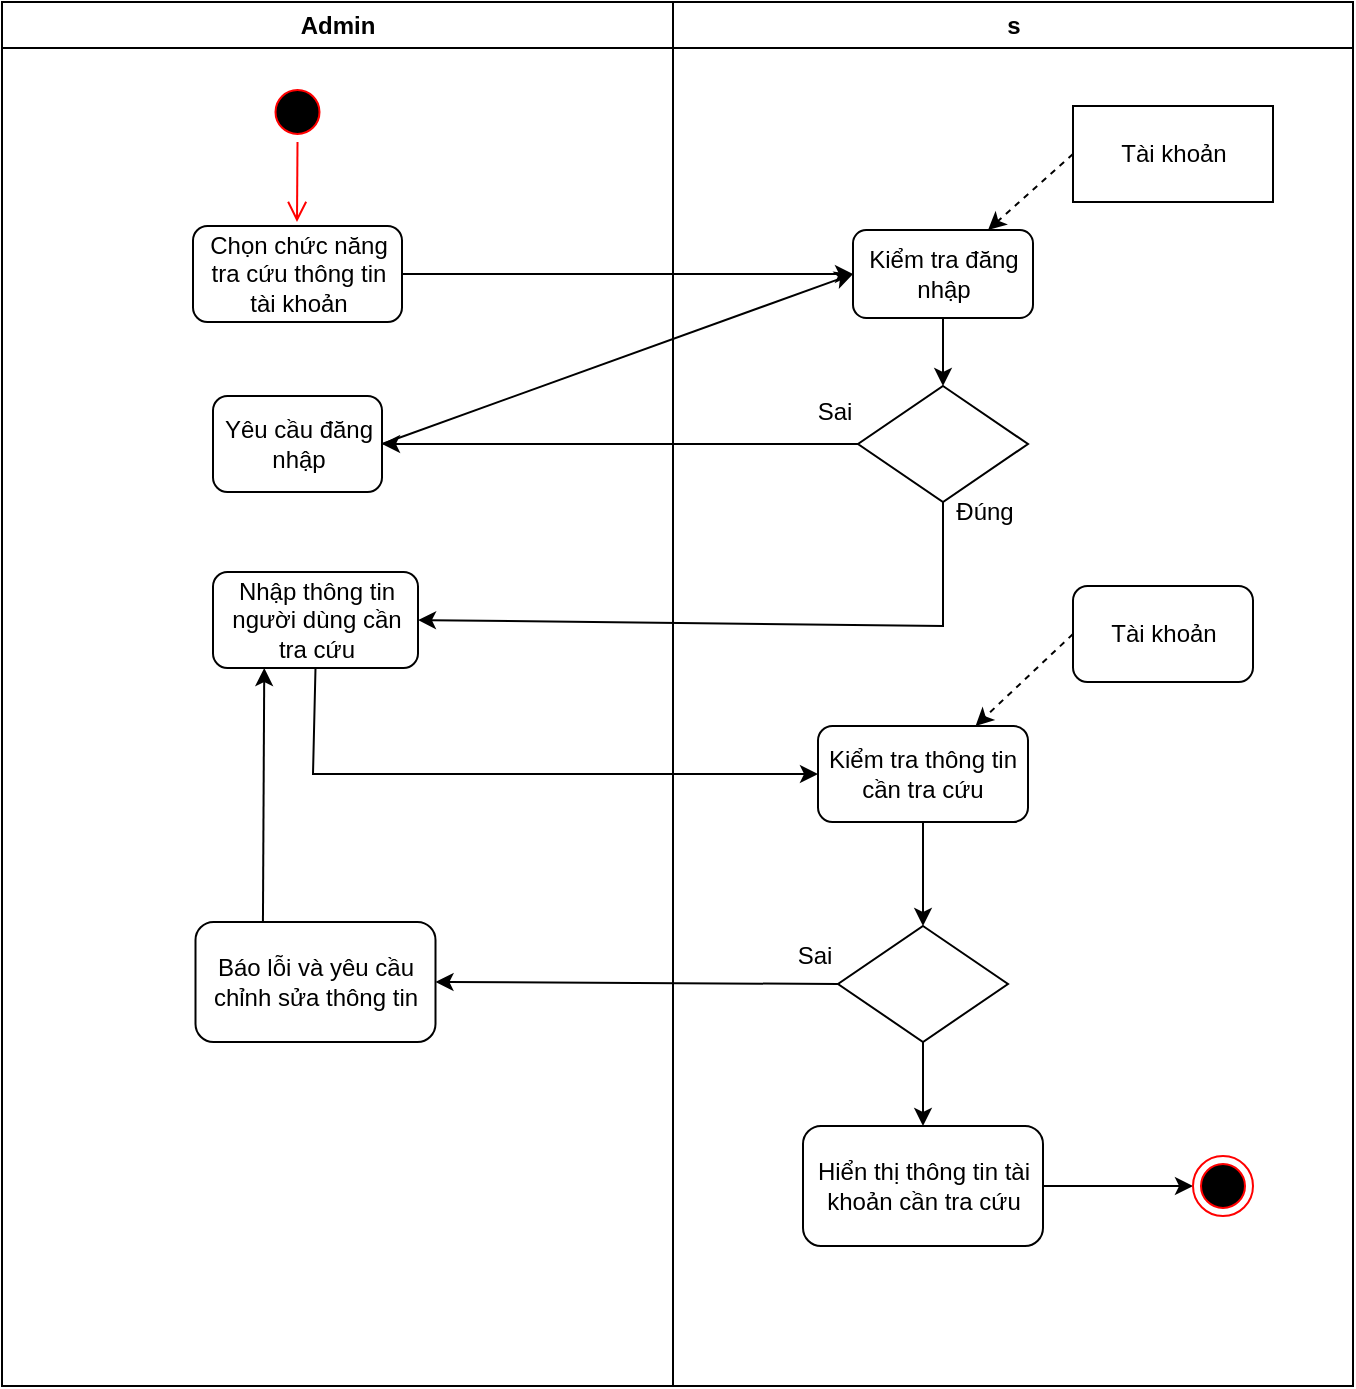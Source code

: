 <mxfile version="26.0.16">
  <diagram name="Page-1" id="e7e014a7-5840-1c2e-5031-d8a46d1fe8dd">
    <mxGraphModel dx="1391" dy="686" grid="1" gridSize="10" guides="1" tooltips="1" connect="1" arrows="1" fold="1" page="1" pageScale="1" pageWidth="1169" pageHeight="826" background="none" math="0" shadow="0">
      <root>
        <mxCell id="0" />
        <mxCell id="1" parent="0" />
        <mxCell id="2" value="Admin" style="swimlane;whiteSpace=wrap" parent="1" vertex="1">
          <mxGeometry x="240" y="67" width="335.5" height="692" as="geometry" />
        </mxCell>
        <mxCell id="5" value="" style="ellipse;shape=startState;fillColor=#000000;strokeColor=#ff0000;" parent="2" vertex="1">
          <mxGeometry x="132.75" y="40" width="30" height="30" as="geometry" />
        </mxCell>
        <mxCell id="6" value="" style="edgeStyle=elbowEdgeStyle;elbow=horizontal;verticalAlign=bottom;endArrow=open;endSize=8;strokeColor=#FF0000;endFill=1;rounded=0" parent="2" source="5" edge="1">
          <mxGeometry x="100" y="40" as="geometry">
            <mxPoint x="147.25" y="110" as="targetPoint" />
          </mxGeometry>
        </mxCell>
        <mxCell id="a-tmV57lk9S0yQ-MziJM-41" value="Chọn chức năng tra cứu thông tin tài khoản" style="rounded=1;whiteSpace=wrap;html=1;" vertex="1" parent="2">
          <mxGeometry x="95.5" y="112" width="104.5" height="48" as="geometry" />
        </mxCell>
        <mxCell id="a-tmV57lk9S0yQ-MziJM-42" value="" style="endArrow=classic;html=1;rounded=0;exitX=1;exitY=0.5;exitDx=0;exitDy=0;" edge="1" parent="2" source="a-tmV57lk9S0yQ-MziJM-41">
          <mxGeometry width="50" height="50" relative="1" as="geometry">
            <mxPoint x="205.5" y="172" as="sourcePoint" />
            <mxPoint x="425.5" y="136" as="targetPoint" />
          </mxGeometry>
        </mxCell>
        <mxCell id="a-tmV57lk9S0yQ-MziJM-48" value="Yêu cầu đăng nhập" style="rounded=1;whiteSpace=wrap;html=1;" vertex="1" parent="2">
          <mxGeometry x="105.5" y="197" width="84.5" height="48" as="geometry" />
        </mxCell>
        <mxCell id="a-tmV57lk9S0yQ-MziJM-53" value="Nhập thông tin người dùng cần tra cứu" style="rounded=1;whiteSpace=wrap;html=1;" vertex="1" parent="2">
          <mxGeometry x="105.5" y="285" width="102.5" height="48" as="geometry" />
        </mxCell>
        <mxCell id="a-tmV57lk9S0yQ-MziJM-63" value="Báo lỗi và yêu cầu chỉnh sửa thông tin" style="rounded=1;whiteSpace=wrap;html=1;" vertex="1" parent="2">
          <mxGeometry x="96.75" y="460" width="120" height="60" as="geometry" />
        </mxCell>
        <mxCell id="a-tmV57lk9S0yQ-MziJM-64" value="" style="endArrow=classic;html=1;rounded=0;entryX=0.25;entryY=1;entryDx=0;entryDy=0;exitX=0.281;exitY=0;exitDx=0;exitDy=0;exitPerimeter=0;" edge="1" parent="2" source="a-tmV57lk9S0yQ-MziJM-63" target="a-tmV57lk9S0yQ-MziJM-53">
          <mxGeometry width="50" height="50" relative="1" as="geometry">
            <mxPoint x="65.5" y="452" as="sourcePoint" />
            <mxPoint x="115.5" y="402" as="targetPoint" />
          </mxGeometry>
        </mxCell>
        <mxCell id="3" value="s" style="swimlane;whiteSpace=wrap" parent="1" vertex="1">
          <mxGeometry x="575.5" y="67" width="340" height="692" as="geometry" />
        </mxCell>
        <mxCell id="a-tmV57lk9S0yQ-MziJM-43" value="Kiểm tra đăng nhập" style="rounded=1;whiteSpace=wrap;html=1;" vertex="1" parent="3">
          <mxGeometry x="90" y="114" width="90" height="44" as="geometry" />
        </mxCell>
        <mxCell id="a-tmV57lk9S0yQ-MziJM-44" value="Tài khoản" style="rounded=0;whiteSpace=wrap;html=1;" vertex="1" parent="3">
          <mxGeometry x="200" y="52" width="100" height="48" as="geometry" />
        </mxCell>
        <mxCell id="a-tmV57lk9S0yQ-MziJM-45" value="" style="html=1;labelBackgroundColor=#ffffff;startArrow=none;startFill=0;startSize=6;endArrow=classic;endFill=1;endSize=6;jettySize=auto;orthogonalLoop=1;strokeWidth=1;dashed=1;fontSize=14;rounded=0;entryX=0.75;entryY=0;entryDx=0;entryDy=0;exitX=0;exitY=0.5;exitDx=0;exitDy=0;" edge="1" parent="3" source="a-tmV57lk9S0yQ-MziJM-44" target="a-tmV57lk9S0yQ-MziJM-43">
          <mxGeometry width="60" height="60" relative="1" as="geometry">
            <mxPoint x="130" y="232" as="sourcePoint" />
            <mxPoint x="190" y="172" as="targetPoint" />
          </mxGeometry>
        </mxCell>
        <mxCell id="a-tmV57lk9S0yQ-MziJM-46" value="" style="rhombus;whiteSpace=wrap;html=1;" vertex="1" parent="3">
          <mxGeometry x="92.5" y="192" width="85" height="58" as="geometry" />
        </mxCell>
        <mxCell id="a-tmV57lk9S0yQ-MziJM-47" value="" style="endArrow=classic;html=1;rounded=0;entryX=0.5;entryY=0;entryDx=0;entryDy=0;exitX=0.5;exitY=1;exitDx=0;exitDy=0;" edge="1" parent="3" source="a-tmV57lk9S0yQ-MziJM-43" target="a-tmV57lk9S0yQ-MziJM-46">
          <mxGeometry width="50" height="50" relative="1" as="geometry">
            <mxPoint x="-170" y="282" as="sourcePoint" />
            <mxPoint x="-120" y="232" as="targetPoint" />
          </mxGeometry>
        </mxCell>
        <mxCell id="a-tmV57lk9S0yQ-MziJM-54" value="Đúng" style="text;html=1;align=center;verticalAlign=middle;resizable=0;points=[];autosize=1;strokeColor=none;fillColor=none;" vertex="1" parent="3">
          <mxGeometry x="130" y="240" width="50" height="30" as="geometry" />
        </mxCell>
        <mxCell id="a-tmV57lk9S0yQ-MziJM-56" value="Kiểm tra thông tin cần tra cứu" style="rounded=1;whiteSpace=wrap;html=1;" vertex="1" parent="3">
          <mxGeometry x="72.5" y="362" width="105" height="48" as="geometry" />
        </mxCell>
        <mxCell id="a-tmV57lk9S0yQ-MziJM-57" value="Tài khoản" style="rounded=1;whiteSpace=wrap;html=1;" vertex="1" parent="3">
          <mxGeometry x="200" y="292" width="90" height="48" as="geometry" />
        </mxCell>
        <mxCell id="a-tmV57lk9S0yQ-MziJM-58" value="" style="html=1;labelBackgroundColor=#ffffff;startArrow=none;startFill=0;startSize=6;endArrow=classic;endFill=1;endSize=6;jettySize=auto;orthogonalLoop=1;strokeWidth=1;dashed=1;fontSize=14;rounded=0;entryX=0.75;entryY=0;entryDx=0;entryDy=0;exitX=0;exitY=0.5;exitDx=0;exitDy=0;" edge="1" parent="3" source="a-tmV57lk9S0yQ-MziJM-57" target="a-tmV57lk9S0yQ-MziJM-56">
          <mxGeometry width="60" height="60" relative="1" as="geometry">
            <mxPoint x="252" y="212" as="sourcePoint" />
            <mxPoint x="210" y="250" as="targetPoint" />
          </mxGeometry>
        </mxCell>
        <mxCell id="a-tmV57lk9S0yQ-MziJM-59" value="" style="endArrow=classic;html=1;rounded=0;exitX=0.5;exitY=1;exitDx=0;exitDy=0;entryX=0.5;entryY=0;entryDx=0;entryDy=0;" edge="1" parent="3" source="a-tmV57lk9S0yQ-MziJM-56" target="a-tmV57lk9S0yQ-MziJM-60">
          <mxGeometry width="50" height="50" relative="1" as="geometry">
            <mxPoint x="110" y="492" as="sourcePoint" />
            <mxPoint x="125" y="462" as="targetPoint" />
          </mxGeometry>
        </mxCell>
        <mxCell id="a-tmV57lk9S0yQ-MziJM-60" value="" style="rhombus;whiteSpace=wrap;html=1;" vertex="1" parent="3">
          <mxGeometry x="82.5" y="462" width="85" height="58" as="geometry" />
        </mxCell>
        <mxCell id="a-tmV57lk9S0yQ-MziJM-62" value="Sai" style="text;html=1;align=center;verticalAlign=middle;resizable=0;points=[];autosize=1;strokeColor=none;fillColor=none;" vertex="1" parent="3">
          <mxGeometry x="50" y="462" width="40" height="30" as="geometry" />
        </mxCell>
        <mxCell id="a-tmV57lk9S0yQ-MziJM-65" value="" style="endArrow=classic;html=1;rounded=0;exitX=0.5;exitY=1;exitDx=0;exitDy=0;entryX=0.5;entryY=0;entryDx=0;entryDy=0;" edge="1" parent="3" source="a-tmV57lk9S0yQ-MziJM-60" target="a-tmV57lk9S0yQ-MziJM-66">
          <mxGeometry width="50" height="50" relative="1" as="geometry">
            <mxPoint x="170" y="652" as="sourcePoint" />
            <mxPoint x="125" y="572" as="targetPoint" />
          </mxGeometry>
        </mxCell>
        <mxCell id="a-tmV57lk9S0yQ-MziJM-66" value="Hiển thị thông tin tài khoản cần tra cứu" style="rounded=1;whiteSpace=wrap;html=1;" vertex="1" parent="3">
          <mxGeometry x="65" y="562" width="120" height="60" as="geometry" />
        </mxCell>
        <mxCell id="a-tmV57lk9S0yQ-MziJM-67" value="" style="endArrow=classic;html=1;rounded=0;exitX=1;exitY=0.5;exitDx=0;exitDy=0;" edge="1" parent="3" source="a-tmV57lk9S0yQ-MziJM-66">
          <mxGeometry width="50" height="50" relative="1" as="geometry">
            <mxPoint x="240" y="592" as="sourcePoint" />
            <mxPoint x="260" y="592" as="targetPoint" />
          </mxGeometry>
        </mxCell>
        <mxCell id="a-tmV57lk9S0yQ-MziJM-68" value="" style="ellipse;html=1;shape=endState;fillColor=#000000;strokeColor=#ff0000;" vertex="1" parent="3">
          <mxGeometry x="260" y="577" width="30" height="30" as="geometry" />
        </mxCell>
        <mxCell id="a-tmV57lk9S0yQ-MziJM-49" value="" style="endArrow=classic;html=1;rounded=0;entryX=1;entryY=0.5;entryDx=0;entryDy=0;exitX=0;exitY=0.5;exitDx=0;exitDy=0;" edge="1" parent="1" source="a-tmV57lk9S0yQ-MziJM-46" target="a-tmV57lk9S0yQ-MziJM-48">
          <mxGeometry width="50" height="50" relative="1" as="geometry">
            <mxPoint x="485.5" y="329" as="sourcePoint" />
            <mxPoint x="535.5" y="279" as="targetPoint" />
          </mxGeometry>
        </mxCell>
        <mxCell id="a-tmV57lk9S0yQ-MziJM-50" value="Sai" style="text;html=1;align=center;verticalAlign=middle;resizable=0;points=[];autosize=1;strokeColor=none;fillColor=none;" vertex="1" parent="1">
          <mxGeometry x="635.5" y="257" width="40" height="30" as="geometry" />
        </mxCell>
        <mxCell id="a-tmV57lk9S0yQ-MziJM-51" value="" style="endArrow=classic;html=1;rounded=0;entryX=0;entryY=0.5;entryDx=0;entryDy=0;exitX=1;exitY=0.5;exitDx=0;exitDy=0;" edge="1" parent="1" source="a-tmV57lk9S0yQ-MziJM-48" target="a-tmV57lk9S0yQ-MziJM-43">
          <mxGeometry width="50" height="50" relative="1" as="geometry">
            <mxPoint x="505.5" y="289" as="sourcePoint" />
            <mxPoint x="555.5" y="239" as="targetPoint" />
          </mxGeometry>
        </mxCell>
        <mxCell id="a-tmV57lk9S0yQ-MziJM-52" value="" style="endArrow=classic;html=1;rounded=0;exitX=0.5;exitY=1;exitDx=0;exitDy=0;entryX=1;entryY=0.5;entryDx=0;entryDy=0;" edge="1" parent="1" source="a-tmV57lk9S0yQ-MziJM-46" target="a-tmV57lk9S0yQ-MziJM-53">
          <mxGeometry width="50" height="50" relative="1" as="geometry">
            <mxPoint x="415.5" y="399" as="sourcePoint" />
            <mxPoint x="465.5" y="349" as="targetPoint" />
            <Array as="points">
              <mxPoint x="710.5" y="379" />
            </Array>
          </mxGeometry>
        </mxCell>
        <mxCell id="a-tmV57lk9S0yQ-MziJM-55" value="" style="endArrow=classic;html=1;rounded=0;exitX=0.5;exitY=1;exitDx=0;exitDy=0;entryX=0;entryY=0.5;entryDx=0;entryDy=0;" edge="1" parent="1" source="a-tmV57lk9S0yQ-MziJM-53" target="a-tmV57lk9S0yQ-MziJM-56">
          <mxGeometry width="50" height="50" relative="1" as="geometry">
            <mxPoint x="365.5" y="499" as="sourcePoint" />
            <mxPoint x="395.5" y="459" as="targetPoint" />
            <Array as="points">
              <mxPoint x="395.5" y="453" />
            </Array>
          </mxGeometry>
        </mxCell>
        <mxCell id="a-tmV57lk9S0yQ-MziJM-61" value="" style="endArrow=classic;html=1;rounded=0;exitX=0;exitY=0.5;exitDx=0;exitDy=0;entryX=1;entryY=0.5;entryDx=0;entryDy=0;" edge="1" parent="1" source="a-tmV57lk9S0yQ-MziJM-60" target="a-tmV57lk9S0yQ-MziJM-63">
          <mxGeometry width="50" height="50" relative="1" as="geometry">
            <mxPoint x="425.5" y="599" as="sourcePoint" />
            <mxPoint x="475.5" y="559" as="targetPoint" />
          </mxGeometry>
        </mxCell>
      </root>
    </mxGraphModel>
  </diagram>
</mxfile>
